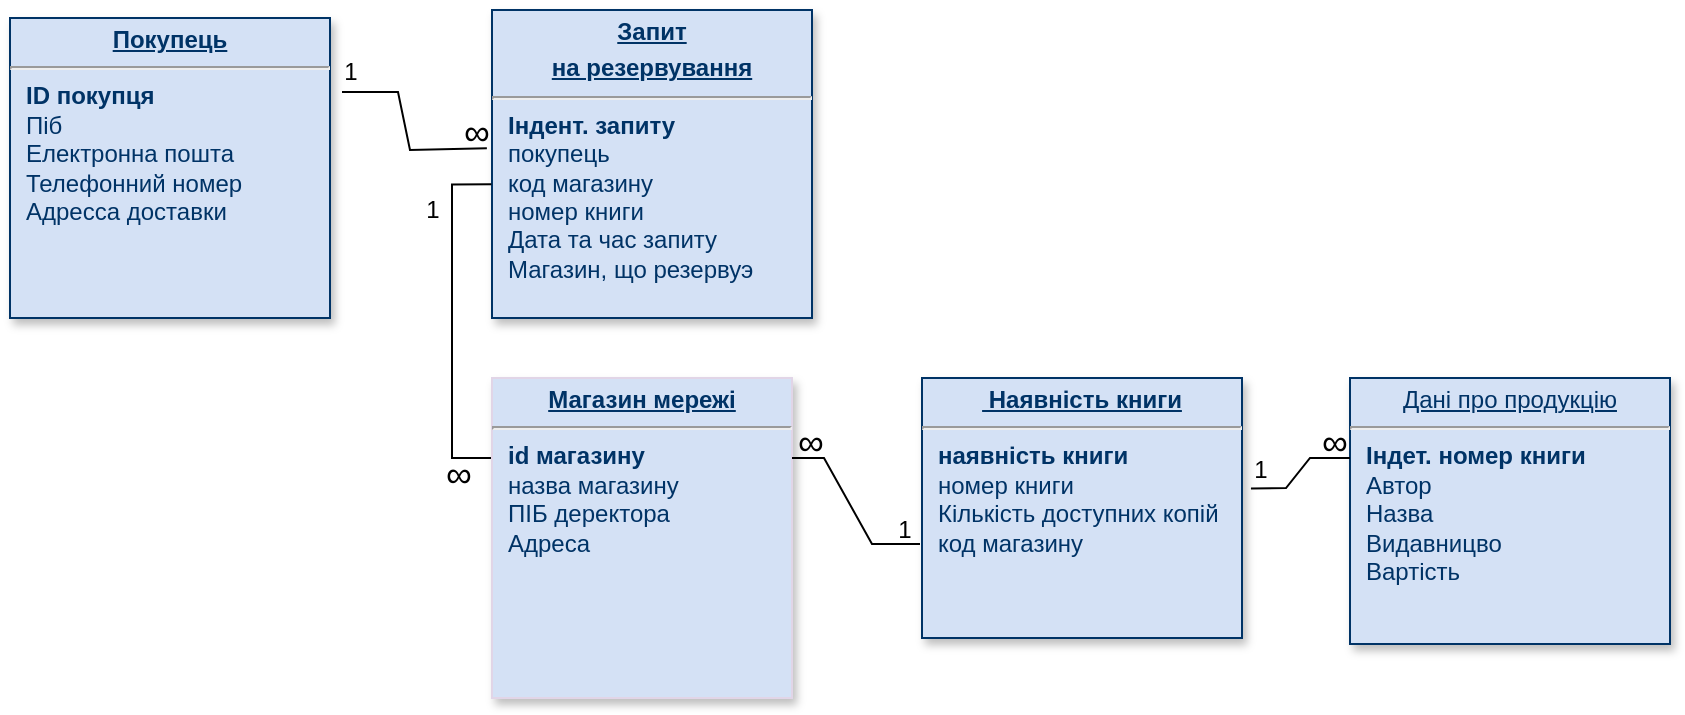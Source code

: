 <mxfile version="22.0.0" type="github">
  <diagram name="Page-1" id="efa7a0a1-bf9b-a30e-e6df-94a7791c09e9">
    <mxGraphModel dx="1156" dy="572" grid="0" gridSize="10" guides="1" tooltips="1" connect="1" arrows="1" fold="1" page="0" pageScale="1" pageWidth="826" pageHeight="1169" background="none" math="0" shadow="0">
      <root>
        <mxCell id="0" />
        <mxCell id="1" parent="0" />
        <mxCell id="19" value="&lt;p style=&quot;margin: 0px; margin-top: 4px; text-align: center; text-decoration: underline;&quot;&gt;&lt;b&gt;Запит&lt;/b&gt;&lt;/p&gt;&lt;p style=&quot;margin: 0px; margin-top: 4px; text-align: center; text-decoration: underline;&quot;&gt;&lt;b&gt;на резервування&lt;/b&gt;&lt;/p&gt;&lt;hr&gt;&lt;p style=&quot;margin: 0px; margin-left: 8px;&quot;&gt;&lt;b&gt;Індент. запиту&lt;/b&gt;&lt;/p&gt;&lt;p style=&quot;margin: 0px; margin-left: 8px;&quot;&gt;покупець&lt;br&gt;код магазину&lt;br&gt;номер книги&lt;br&gt;Дата та час запиту&lt;br&gt;Магазин, що резервуэ&lt;/p&gt;" style="verticalAlign=top;align=left;overflow=fill;fontSize=12;fontFamily=Helvetica;html=1;strokeColor=#003366;shadow=1;fillColor=#D4E1F5;fontColor=#003366" parent="1" vertex="1">
          <mxGeometry x="242" y="65" width="160" height="154" as="geometry" />
        </mxCell>
        <mxCell id="20" value="&lt;p style=&quot;margin: 0px; margin-top: 4px; text-align: center; text-decoration: underline;&quot;&gt;&lt;b&gt;&amp;nbsp;Наявність книги&lt;/b&gt;&lt;/p&gt;&lt;hr&gt;&lt;p style=&quot;margin: 0px; margin-left: 8px;&quot;&gt;&lt;b&gt;наявність книги&lt;/b&gt;&lt;/p&gt;&lt;p style=&quot;margin: 0px; margin-left: 8px;&quot;&gt;&lt;span style=&quot;background-color: initial;&quot;&gt;номер&amp;nbsp;&lt;/span&gt;&lt;span style=&quot;background-color: initial;&quot;&gt;книги&lt;/span&gt;&lt;/p&gt;&lt;p style=&quot;margin: 0px; margin-left: 8px;&quot;&gt;Кількість доступних копій&lt;span style=&quot;background-color: initial;&quot;&gt;&lt;br&gt;&lt;/span&gt;&lt;/p&gt;&lt;p style=&quot;margin: 0px; margin-left: 8px;&quot;&gt;код магазину&lt;br&gt;&lt;br&gt;&lt;br&gt;&lt;/p&gt;" style="verticalAlign=top;align=left;overflow=fill;fontSize=12;fontFamily=Helvetica;html=1;strokeColor=#003366;shadow=1;fillColor=#D4E1F5;fontColor=#003366" parent="1" vertex="1">
          <mxGeometry x="457" y="249" width="160" height="130" as="geometry" />
        </mxCell>
        <mxCell id="21" value="&lt;p style=&quot;margin: 0px; margin-top: 4px; text-align: center; text-decoration: underline;&quot;&gt;Дані про продукцію&lt;/p&gt;&lt;hr&gt;&lt;p style=&quot;margin: 0px; margin-left: 8px;&quot;&gt;&lt;b&gt;Індет. номер книги&lt;/b&gt;&lt;br&gt;Автор&lt;/p&gt;&lt;p style=&quot;margin: 0px; margin-left: 8px;&quot;&gt;Назва&lt;br&gt;Видавницво&lt;br&gt;Вартість&lt;br&gt;&lt;br&gt;&lt;br&gt;&lt;/p&gt;" style="verticalAlign=top;align=left;overflow=fill;fontSize=12;fontFamily=Helvetica;html=1;strokeColor=#003366;shadow=1;fillColor=#D4E1F5;fontColor=#003366" parent="1" vertex="1">
          <mxGeometry x="671" y="249" width="160" height="133" as="geometry" />
        </mxCell>
        <mxCell id="24" value="&lt;p style=&quot;margin: 0px; margin-top: 4px; text-align: center; text-decoration: underline;&quot;&gt;&lt;b&gt;Покупець&lt;/b&gt;&lt;/p&gt;&lt;hr&gt;&lt;p style=&quot;margin: 0px; margin-left: 8px;&quot;&gt;&lt;b&gt;ID покупця&amp;nbsp; &amp;nbsp; &amp;nbsp; &amp;nbsp; &amp;nbsp; &amp;nbsp; &amp;nbsp; &amp;nbsp; &amp;nbsp; &amp;nbsp; &amp;nbsp; &amp;nbsp; &amp;nbsp; &amp;nbsp; &amp;nbsp; &amp;nbsp; &amp;nbsp; &amp;nbsp; &amp;nbsp; &amp;nbsp;&amp;nbsp;&lt;/b&gt;&lt;/p&gt;&lt;p style=&quot;margin: 0px; margin-left: 8px;&quot;&gt;Піб&lt;/p&gt;&lt;p style=&quot;margin: 0px; margin-left: 8px;&quot;&gt;Електронна пошта&lt;br&gt;Телефонний номер&lt;br&gt;Адресса доставки&lt;/p&gt;" style="verticalAlign=top;align=left;overflow=fill;fontSize=12;fontFamily=Helvetica;html=1;strokeColor=#003366;shadow=1;fillColor=#D4E1F5;fontColor=#003366" parent="1" vertex="1">
          <mxGeometry x="1.0" y="69.0" width="160" height="150" as="geometry" />
        </mxCell>
        <mxCell id="pME58xFkNs8vyCY0VqaA-34" style="edgeStyle=orthogonalEdgeStyle;rounded=0;orthogonalLoop=1;jettySize=auto;html=1;exitX=0;exitY=0.25;exitDx=0;exitDy=0;endArrow=none;endFill=0;entryX=-0.002;entryY=0.566;entryDx=0;entryDy=0;entryPerimeter=0;" edge="1" parent="1" source="25" target="19">
          <mxGeometry relative="1" as="geometry">
            <mxPoint x="218" y="165" as="targetPoint" />
          </mxGeometry>
        </mxCell>
        <mxCell id="25" value="&lt;p style=&quot;margin: 4px 0px 0px; text-align: center; text-decoration: underline; line-height: 120%;&quot;&gt;&lt;b&gt;Магазин мережі&lt;/b&gt;&lt;/p&gt;&lt;hr&gt;&lt;p style=&quot;margin: 0px; margin-left: 8px;&quot;&gt;&lt;b&gt;id магазину&lt;/b&gt;&lt;/p&gt;&lt;p style=&quot;margin: 0px; margin-left: 8px;&quot;&gt;назва магазину&lt;/p&gt;&lt;p style=&quot;margin: 0px; margin-left: 8px;&quot;&gt;ПІБ деректора&lt;/p&gt;&lt;p style=&quot;margin: 0px; margin-left: 8px;&quot;&gt;Адреса&amp;nbsp;&lt;/p&gt;" style="verticalAlign=top;align=left;overflow=fill;fontSize=12;fontFamily=Helvetica;html=1;strokeColor=#E1D5E7;shadow=1;fillColor=#D4E1F5;fontColor=#003366" parent="1" vertex="1">
          <mxGeometry x="242" y="249" width="150" height="160" as="geometry" />
        </mxCell>
        <mxCell id="pME58xFkNs8vyCY0VqaA-40" value="" style="endArrow=none;html=1;rounded=0;exitX=1.01;exitY=0.363;exitDx=0;exitDy=0;exitPerimeter=0;entryX=-0.016;entryY=0.449;entryDx=0;entryDy=0;entryPerimeter=0;" edge="1" parent="1" target="19">
          <mxGeometry relative="1" as="geometry">
            <mxPoint x="167" y="106" as="sourcePoint" />
            <mxPoint x="237" y="145" as="targetPoint" />
            <Array as="points">
              <mxPoint x="195" y="106" />
              <mxPoint x="201" y="135" />
            </Array>
          </mxGeometry>
        </mxCell>
        <mxCell id="pME58xFkNs8vyCY0VqaA-41" value="1" style="text;html=1;align=center;verticalAlign=middle;resizable=0;points=[];autosize=1;strokeColor=none;fillColor=none;" vertex="1" parent="1">
          <mxGeometry x="158" y="83" width="25" height="26" as="geometry" />
        </mxCell>
        <mxCell id="pME58xFkNs8vyCY0VqaA-42" value="&lt;font style=&quot;font-size: 18px;&quot;&gt;∞&lt;/font&gt;" style="text;html=1;align=center;verticalAlign=middle;resizable=0;points=[];autosize=1;strokeColor=none;fillColor=none;rotation=-180;" vertex="1" parent="1">
          <mxGeometry x="220" y="111" width="31" height="34" as="geometry" />
        </mxCell>
        <mxCell id="pME58xFkNs8vyCY0VqaA-47" value="&lt;font style=&quot;font-size: 18px;&quot;&gt;∞&lt;/font&gt;" style="text;html=1;align=center;verticalAlign=middle;resizable=0;points=[];autosize=1;strokeColor=none;fillColor=none;rotation=-180;" vertex="1" parent="1">
          <mxGeometry x="211" y="282" width="31" height="34" as="geometry" />
        </mxCell>
        <mxCell id="pME58xFkNs8vyCY0VqaA-50" value="1" style="text;html=1;align=center;verticalAlign=middle;resizable=0;points=[];autosize=1;strokeColor=none;fillColor=none;" vertex="1" parent="1">
          <mxGeometry x="199" y="152" width="25" height="26" as="geometry" />
        </mxCell>
        <mxCell id="pME58xFkNs8vyCY0VqaA-64" value="" style="endArrow=none;html=1;rounded=0;" edge="1" parent="1">
          <mxGeometry width="50" height="50" relative="1" as="geometry">
            <mxPoint x="392" y="289" as="sourcePoint" />
            <mxPoint x="456" y="332" as="targetPoint" />
            <Array as="points">
              <mxPoint x="408" y="289" />
              <mxPoint x="432" y="332" />
            </Array>
          </mxGeometry>
        </mxCell>
        <mxCell id="pME58xFkNs8vyCY0VqaA-65" value="" style="endArrow=none;html=1;rounded=0;exitX=1.028;exitY=0.425;exitDx=0;exitDy=0;exitPerimeter=0;" edge="1" parent="1" source="20">
          <mxGeometry width="50" height="50" relative="1" as="geometry">
            <mxPoint x="621" y="339" as="sourcePoint" />
            <mxPoint x="671" y="289" as="targetPoint" />
            <Array as="points">
              <mxPoint x="639" y="304" />
              <mxPoint x="651" y="289" />
            </Array>
          </mxGeometry>
        </mxCell>
        <mxCell id="pME58xFkNs8vyCY0VqaA-68" value="&lt;font style=&quot;font-size: 18px;&quot;&gt;∞&lt;/font&gt;" style="text;html=1;align=center;verticalAlign=middle;resizable=0;points=[];autosize=1;strokeColor=none;fillColor=none;rotation=-180;" vertex="1" parent="1">
          <mxGeometry x="387" y="266" width="31" height="34" as="geometry" />
        </mxCell>
        <mxCell id="pME58xFkNs8vyCY0VqaA-69" value="1" style="text;html=1;align=center;verticalAlign=middle;resizable=0;points=[];autosize=1;strokeColor=none;fillColor=none;" vertex="1" parent="1">
          <mxGeometry x="435" y="312" width="25" height="26" as="geometry" />
        </mxCell>
        <mxCell id="pME58xFkNs8vyCY0VqaA-70" value="&lt;font style=&quot;font-size: 18px;&quot;&gt;∞&lt;/font&gt;" style="text;html=1;align=center;verticalAlign=middle;resizable=0;points=[];autosize=1;strokeColor=none;fillColor=none;rotation=-180;" vertex="1" parent="1">
          <mxGeometry x="649" y="266" width="31" height="34" as="geometry" />
        </mxCell>
        <mxCell id="pME58xFkNs8vyCY0VqaA-71" value="1" style="text;html=1;align=center;verticalAlign=middle;resizable=0;points=[];autosize=1;strokeColor=none;fillColor=none;" vertex="1" parent="1">
          <mxGeometry x="613" y="282" width="25" height="26" as="geometry" />
        </mxCell>
      </root>
    </mxGraphModel>
  </diagram>
</mxfile>
